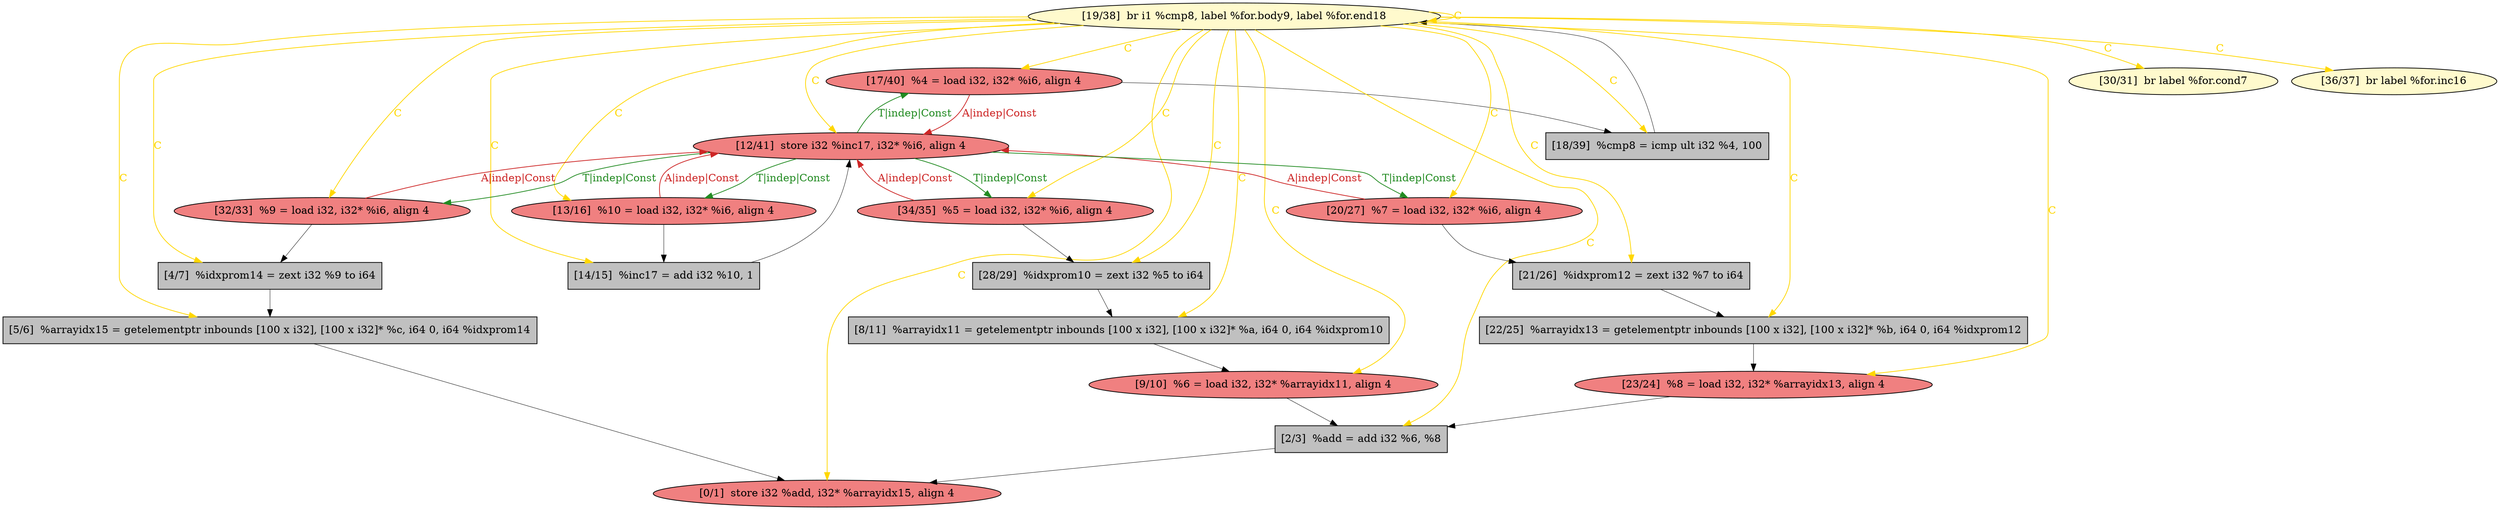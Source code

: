 
digraph G {


node395 [fillcolor=grey,label="[5/6]  %arrayidx15 = getelementptr inbounds [100 x i32], [100 x i32]* %c, i64 0, i64 %idxprom14",shape=rectangle,style=filled ]
node394 [fillcolor=grey,label="[18/39]  %cmp8 = icmp ult i32 %4, 100",shape=rectangle,style=filled ]
node393 [fillcolor=lightcoral,label="[17/40]  %4 = load i32, i32* %i6, align 4",shape=ellipse,style=filled ]
node391 [fillcolor=lemonchiffon,label="[19/38]  br i1 %cmp8, label %for.body9, label %for.end18",shape=ellipse,style=filled ]
node392 [fillcolor=lightcoral,label="[20/27]  %7 = load i32, i32* %i6, align 4",shape=ellipse,style=filled ]
node379 [fillcolor=lightcoral,label="[12/41]  store i32 %inc17, i32* %i6, align 4",shape=ellipse,style=filled ]
node386 [fillcolor=lightcoral,label="[13/16]  %10 = load i32, i32* %i6, align 4",shape=ellipse,style=filled ]
node380 [fillcolor=grey,label="[22/25]  %arrayidx13 = getelementptr inbounds [100 x i32], [100 x i32]* %b, i64 0, i64 %idxprom12",shape=rectangle,style=filled ]
node383 [fillcolor=grey,label="[14/15]  %inc17 = add i32 %10, 1",shape=rectangle,style=filled ]
node378 [fillcolor=grey,label="[8/11]  %arrayidx11 = getelementptr inbounds [100 x i32], [100 x i32]* %a, i64 0, i64 %idxprom10",shape=rectangle,style=filled ]
node377 [fillcolor=grey,label="[4/7]  %idxprom14 = zext i32 %9 to i64",shape=rectangle,style=filled ]
node375 [fillcolor=lightcoral,label="[0/1]  store i32 %add, i32* %arrayidx15, align 4",shape=ellipse,style=filled ]
node381 [fillcolor=lightcoral,label="[32/33]  %9 = load i32, i32* %i6, align 4",shape=ellipse,style=filled ]
node385 [fillcolor=lightcoral,label="[23/24]  %8 = load i32, i32* %arrayidx13, align 4",shape=ellipse,style=filled ]
node389 [fillcolor=grey,label="[21/26]  %idxprom12 = zext i32 %7 to i64",shape=rectangle,style=filled ]
node387 [fillcolor=lemonchiffon,label="[30/31]  br label %for.cond7",shape=ellipse,style=filled ]
node384 [fillcolor=lightcoral,label="[9/10]  %6 = load i32, i32* %arrayidx11, align 4",shape=ellipse,style=filled ]
node388 [fillcolor=grey,label="[28/29]  %idxprom10 = zext i32 %5 to i64",shape=rectangle,style=filled ]
node376 [fillcolor=grey,label="[2/3]  %add = add i32 %6, %8",shape=rectangle,style=filled ]
node382 [fillcolor=lemonchiffon,label="[36/37]  br label %for.inc16",shape=ellipse,style=filled ]
node390 [fillcolor=lightcoral,label="[34/35]  %5 = load i32, i32* %i6, align 4",shape=ellipse,style=filled ]

node391->node392 [style=solid,color=gold,label="C",penwidth=1.0,fontcolor=gold ]
node391->node383 [style=solid,color=gold,label="C",penwidth=1.0,fontcolor=gold ]
node391->node387 [style=solid,color=gold,label="C",penwidth=1.0,fontcolor=gold ]
node391->node386 [style=solid,color=gold,label="C",penwidth=1.0,fontcolor=gold ]
node386->node379 [style=solid,color=firebrick3,label="A|indep|Const",penwidth=1.0,fontcolor=firebrick3 ]
node379->node386 [style=solid,color=forestgreen,label="T|indep|Const",penwidth=1.0,fontcolor=forestgreen ]
node377->node395 [style=solid,color=black,label="",penwidth=0.5,fontcolor=black ]
node379->node390 [style=solid,color=forestgreen,label="T|indep|Const",penwidth=1.0,fontcolor=forestgreen ]
node390->node379 [style=solid,color=firebrick3,label="A|indep|Const",penwidth=1.0,fontcolor=firebrick3 ]
node385->node376 [style=solid,color=black,label="",penwidth=0.5,fontcolor=black ]
node392->node389 [style=solid,color=black,label="",penwidth=0.5,fontcolor=black ]
node391->node393 [style=solid,color=gold,label="C",penwidth=1.0,fontcolor=gold ]
node391->node391 [style=solid,color=gold,label="C",penwidth=1.0,fontcolor=gold ]
node391->node382 [style=solid,color=gold,label="C",penwidth=1.0,fontcolor=gold ]
node379->node392 [style=solid,color=forestgreen,label="T|indep|Const",penwidth=1.0,fontcolor=forestgreen ]
node392->node379 [style=solid,color=firebrick3,label="A|indep|Const",penwidth=1.0,fontcolor=firebrick3 ]
node391->node379 [style=solid,color=gold,label="C",penwidth=1.0,fontcolor=gold ]
node383->node379 [style=solid,color=black,label="",penwidth=0.5,fontcolor=black ]
node391->node375 [style=solid,color=gold,label="C",penwidth=1.0,fontcolor=gold ]
node391->node385 [style=solid,color=gold,label="C",penwidth=1.0,fontcolor=gold ]
node394->node391 [style=solid,color=black,label="",penwidth=0.5,fontcolor=black ]
node391->node377 [style=solid,color=gold,label="C",penwidth=1.0,fontcolor=gold ]
node391->node381 [style=solid,color=gold,label="C",penwidth=1.0,fontcolor=gold ]
node391->node376 [style=solid,color=gold,label="C",penwidth=1.0,fontcolor=gold ]
node391->node394 [style=solid,color=gold,label="C",penwidth=1.0,fontcolor=gold ]
node381->node379 [style=solid,color=firebrick3,label="A|indep|Const",penwidth=1.0,fontcolor=firebrick3 ]
node379->node381 [style=solid,color=forestgreen,label="T|indep|Const",penwidth=1.0,fontcolor=forestgreen ]
node395->node375 [style=solid,color=black,label="",penwidth=0.5,fontcolor=black ]
node391->node390 [style=solid,color=gold,label="C",penwidth=1.0,fontcolor=gold ]
node391->node384 [style=solid,color=gold,label="C",penwidth=1.0,fontcolor=gold ]
node391->node389 [style=solid,color=gold,label="C",penwidth=1.0,fontcolor=gold ]
node384->node376 [style=solid,color=black,label="",penwidth=0.5,fontcolor=black ]
node390->node388 [style=solid,color=black,label="",penwidth=0.5,fontcolor=black ]
node391->node380 [style=solid,color=gold,label="C",penwidth=1.0,fontcolor=gold ]
node388->node378 [style=solid,color=black,label="",penwidth=0.5,fontcolor=black ]
node379->node393 [style=solid,color=forestgreen,label="T|indep|Const",penwidth=1.0,fontcolor=forestgreen ]
node381->node377 [style=solid,color=black,label="",penwidth=0.5,fontcolor=black ]
node391->node395 [style=solid,color=gold,label="C",penwidth=1.0,fontcolor=gold ]
node393->node379 [style=solid,color=firebrick3,label="A|indep|Const",penwidth=1.0,fontcolor=firebrick3 ]
node380->node385 [style=solid,color=black,label="",penwidth=0.5,fontcolor=black ]
node391->node378 [style=solid,color=gold,label="C",penwidth=1.0,fontcolor=gold ]
node389->node380 [style=solid,color=black,label="",penwidth=0.5,fontcolor=black ]
node376->node375 [style=solid,color=black,label="",penwidth=0.5,fontcolor=black ]
node393->node394 [style=solid,color=black,label="",penwidth=0.5,fontcolor=black ]
node386->node383 [style=solid,color=black,label="",penwidth=0.5,fontcolor=black ]
node391->node388 [style=solid,color=gold,label="C",penwidth=1.0,fontcolor=gold ]
node378->node384 [style=solid,color=black,label="",penwidth=0.5,fontcolor=black ]


}
